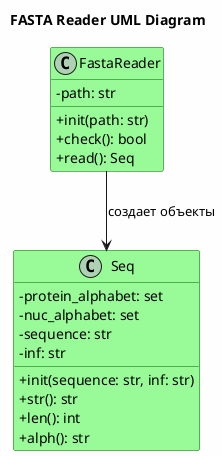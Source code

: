 @startuml
title FASTA Reader UML Diagram

skinparam backgroundColor #fefefe
skinparam classAttributeIconSize 0
skinparam class {
    BackgroundColor PaleGreen
    BorderColor DarkGreen
}

class Seq {
    - protein_alphabet: set
    - nuc_alphabet: set
    - sequence: str
    - inf: str
    + init(sequence: str, inf: str)
    + str(): str
    + len(): int
    + alph(): str
}

class FastaReader {
    - path: str
    + init(path: str)
    + check(): bool
    + read(): Seq
}

FastaReader --> Seq : создает объекты

@enduml